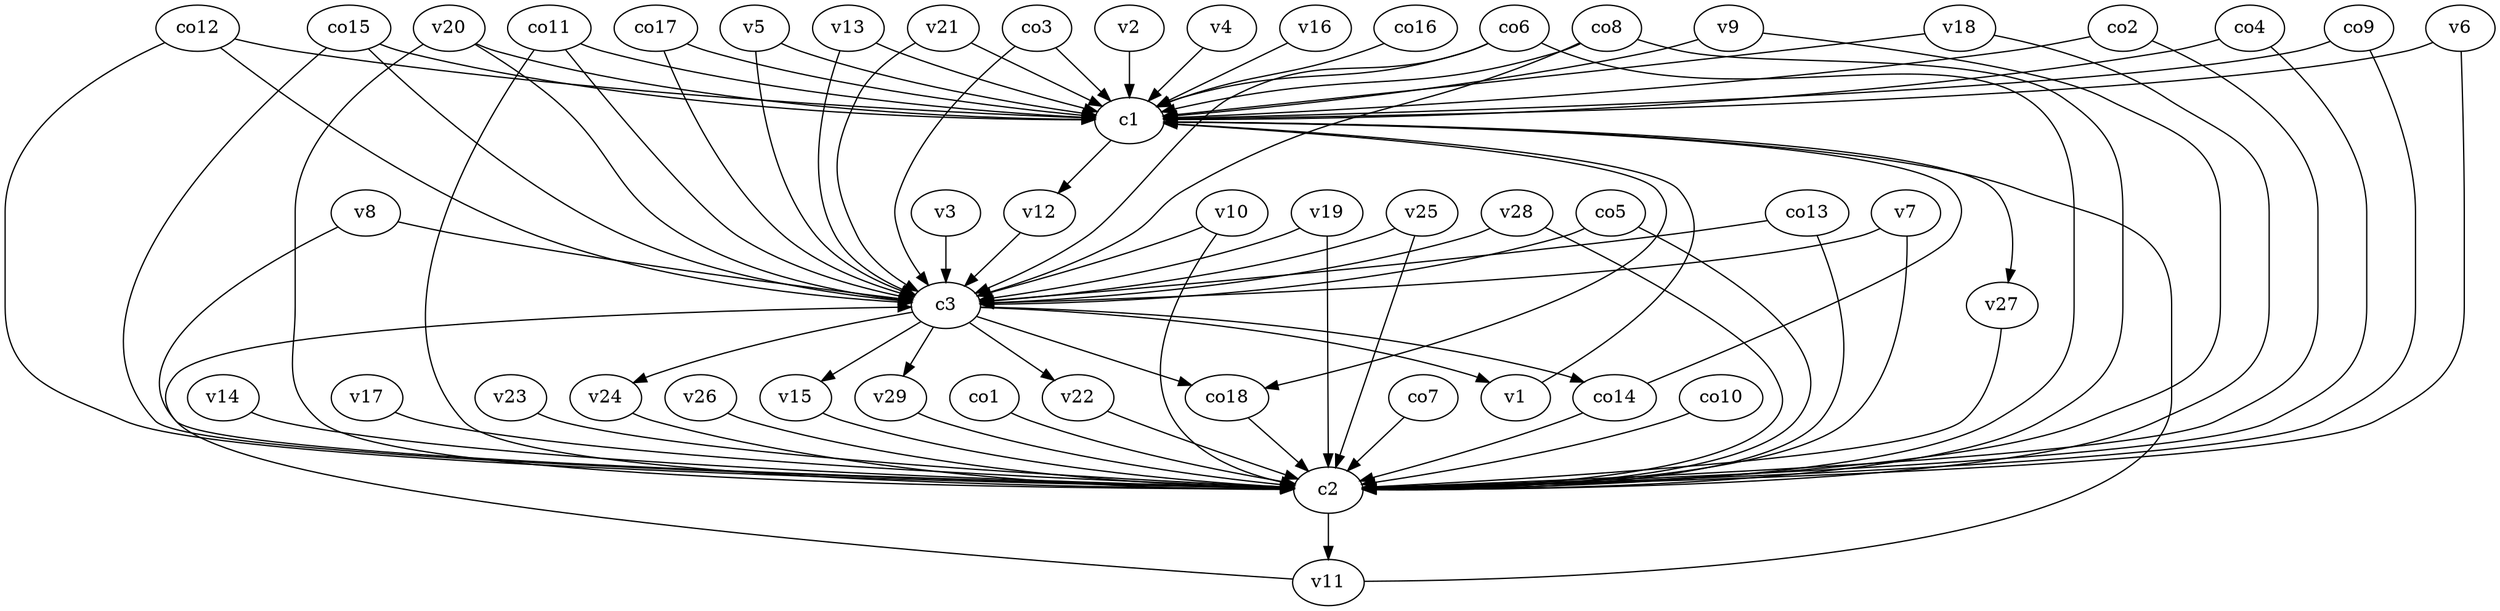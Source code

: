 strict digraph  {
c1;
c2;
c3;
v1;
v2;
v3;
v4;
v5;
v6;
v7;
v8;
v9;
v10;
v11;
v12;
v13;
v14;
v15;
v16;
v17;
v18;
v19;
v20;
v21;
v22;
v23;
v24;
v25;
v26;
v27;
v28;
v29;
co1;
co2;
co3;
co4;
co5;
co6;
co7;
co8;
co9;
co10;
co11;
co12;
co13;
co14;
co15;
co16;
co17;
co18;
c1 -> v27  [weight=1];
c1 -> v12  [weight=1];
c1 -> co18  [weight=1];
c2 -> v11  [weight=1];
c3 -> v29  [weight=1];
c3 -> v24  [weight=1];
c3 -> co18  [weight=1];
c3 -> v15  [weight=1];
c3 -> co14  [weight=1];
c3 -> v22  [weight=1];
c3 -> v1  [weight=1];
v1 -> c1  [weight=1];
v2 -> c1  [weight=1];
v3 -> c3  [weight=1];
v4 -> c1  [weight=1];
v5 -> c3  [weight=1];
v5 -> c1  [weight=1];
v6 -> c1  [weight=1];
v6 -> c2  [weight=1];
v7 -> c2  [weight=1];
v7 -> c3  [weight=1];
v8 -> c3  [weight=1];
v8 -> c2  [weight=1];
v9 -> c2  [weight=1];
v9 -> c1  [weight=1];
v10 -> c3  [weight=1];
v10 -> c2  [weight=1];
v11 -> c1  [weight=1];
v11 -> c3  [weight=1];
v12 -> c3  [weight=1];
v13 -> c1  [weight=1];
v13 -> c3  [weight=1];
v14 -> c2  [weight=1];
v15 -> c2  [weight=1];
v16 -> c1  [weight=1];
v17 -> c2  [weight=1];
v18 -> c2  [weight=1];
v18 -> c1  [weight=1];
v19 -> c3  [weight=1];
v19 -> c2  [weight=1];
v20 -> c1  [weight=1];
v20 -> c2  [weight=1];
v20 -> c3  [weight=1];
v21 -> c3  [weight=1];
v21 -> c1  [weight=1];
v22 -> c2  [weight=1];
v23 -> c2  [weight=1];
v24 -> c2  [weight=1];
v25 -> c3  [weight=1];
v25 -> c2  [weight=1];
v26 -> c2  [weight=1];
v27 -> c2  [weight=1];
v28 -> c2  [weight=1];
v28 -> c3  [weight=1];
v29 -> c2  [weight=1];
co1 -> c2  [weight=1];
co2 -> c1  [weight=1];
co2 -> c2  [weight=1];
co3 -> c3  [weight=1];
co3 -> c1  [weight=1];
co4 -> c2  [weight=1];
co4 -> c1  [weight=1];
co5 -> c3  [weight=1];
co5 -> c2  [weight=1];
co6 -> c1  [weight=1];
co6 -> c3  [weight=1];
co6 -> c2  [weight=1];
co7 -> c2  [weight=1];
co8 -> c2  [weight=1];
co8 -> c1  [weight=1];
co8 -> c3  [weight=1];
co9 -> c1  [weight=1];
co9 -> c2  [weight=1];
co10 -> c2  [weight=1];
co11 -> c3  [weight=1];
co11 -> c1  [weight=1];
co11 -> c2  [weight=1];
co12 -> c3  [weight=1];
co12 -> c2  [weight=1];
co12 -> c1  [weight=1];
co13 -> c3  [weight=1];
co13 -> c2  [weight=1];
co14 -> c2  [weight=1];
co14 -> c1  [weight=1];
co15 -> c3  [weight=1];
co15 -> c2  [weight=1];
co15 -> c1  [weight=1];
co16 -> c1  [weight=1];
co17 -> c1  [weight=1];
co17 -> c3  [weight=1];
co18 -> c2  [weight=1];
}
